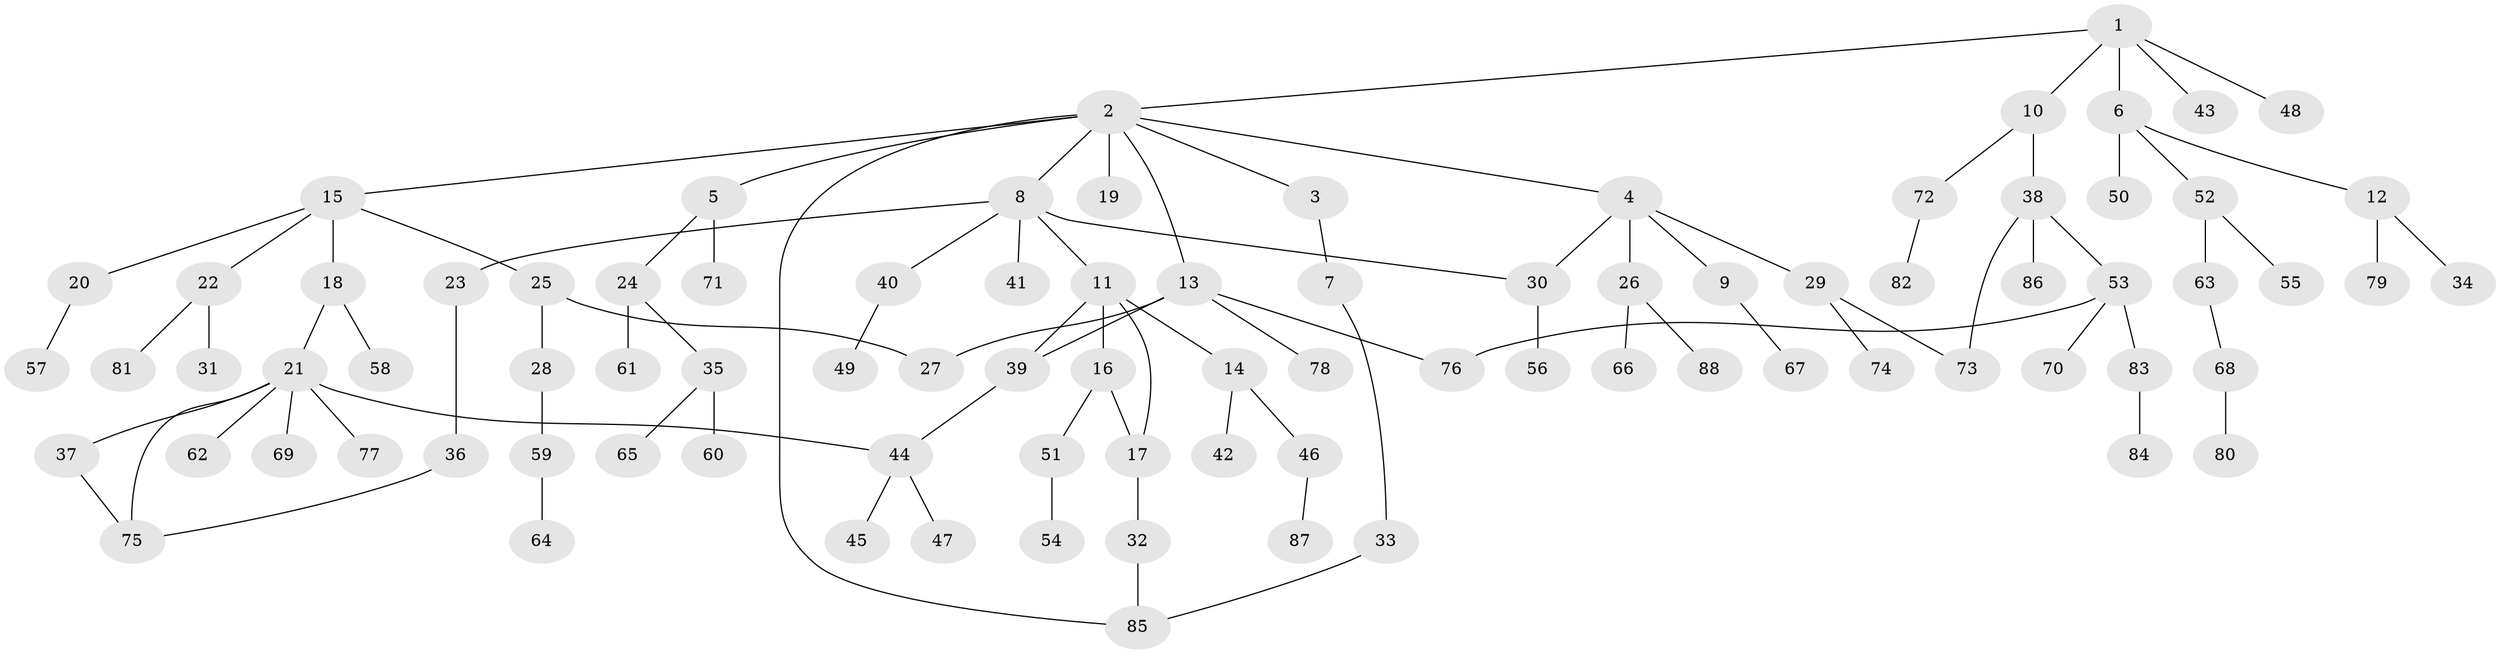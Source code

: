 // Generated by graph-tools (version 1.1) at 2025/01/03/09/25 03:01:02]
// undirected, 88 vertices, 98 edges
graph export_dot {
graph [start="1"]
  node [color=gray90,style=filled];
  1;
  2;
  3;
  4;
  5;
  6;
  7;
  8;
  9;
  10;
  11;
  12;
  13;
  14;
  15;
  16;
  17;
  18;
  19;
  20;
  21;
  22;
  23;
  24;
  25;
  26;
  27;
  28;
  29;
  30;
  31;
  32;
  33;
  34;
  35;
  36;
  37;
  38;
  39;
  40;
  41;
  42;
  43;
  44;
  45;
  46;
  47;
  48;
  49;
  50;
  51;
  52;
  53;
  54;
  55;
  56;
  57;
  58;
  59;
  60;
  61;
  62;
  63;
  64;
  65;
  66;
  67;
  68;
  69;
  70;
  71;
  72;
  73;
  74;
  75;
  76;
  77;
  78;
  79;
  80;
  81;
  82;
  83;
  84;
  85;
  86;
  87;
  88;
  1 -- 2;
  1 -- 6;
  1 -- 10;
  1 -- 43;
  1 -- 48;
  2 -- 3;
  2 -- 4;
  2 -- 5;
  2 -- 8;
  2 -- 13;
  2 -- 15;
  2 -- 19;
  2 -- 85;
  3 -- 7;
  4 -- 9;
  4 -- 26;
  4 -- 29;
  4 -- 30;
  5 -- 24;
  5 -- 71;
  6 -- 12;
  6 -- 50;
  6 -- 52;
  7 -- 33;
  8 -- 11;
  8 -- 23;
  8 -- 30;
  8 -- 40;
  8 -- 41;
  9 -- 67;
  10 -- 38;
  10 -- 72;
  11 -- 14;
  11 -- 16;
  11 -- 17;
  11 -- 39;
  12 -- 34;
  12 -- 79;
  13 -- 39;
  13 -- 76;
  13 -- 78;
  13 -- 27;
  14 -- 42;
  14 -- 46;
  15 -- 18;
  15 -- 20;
  15 -- 22;
  15 -- 25;
  16 -- 51;
  16 -- 17;
  17 -- 32;
  18 -- 21;
  18 -- 58;
  20 -- 57;
  21 -- 37;
  21 -- 44;
  21 -- 62;
  21 -- 69;
  21 -- 75;
  21 -- 77;
  22 -- 31;
  22 -- 81;
  23 -- 36;
  24 -- 35;
  24 -- 61;
  25 -- 27;
  25 -- 28;
  26 -- 66;
  26 -- 88;
  28 -- 59;
  29 -- 73;
  29 -- 74;
  30 -- 56;
  32 -- 85;
  33 -- 85;
  35 -- 60;
  35 -- 65;
  36 -- 75;
  37 -- 75;
  38 -- 53;
  38 -- 86;
  38 -- 73;
  39 -- 44;
  40 -- 49;
  44 -- 45;
  44 -- 47;
  46 -- 87;
  51 -- 54;
  52 -- 55;
  52 -- 63;
  53 -- 70;
  53 -- 83;
  53 -- 76;
  59 -- 64;
  63 -- 68;
  68 -- 80;
  72 -- 82;
  83 -- 84;
}
